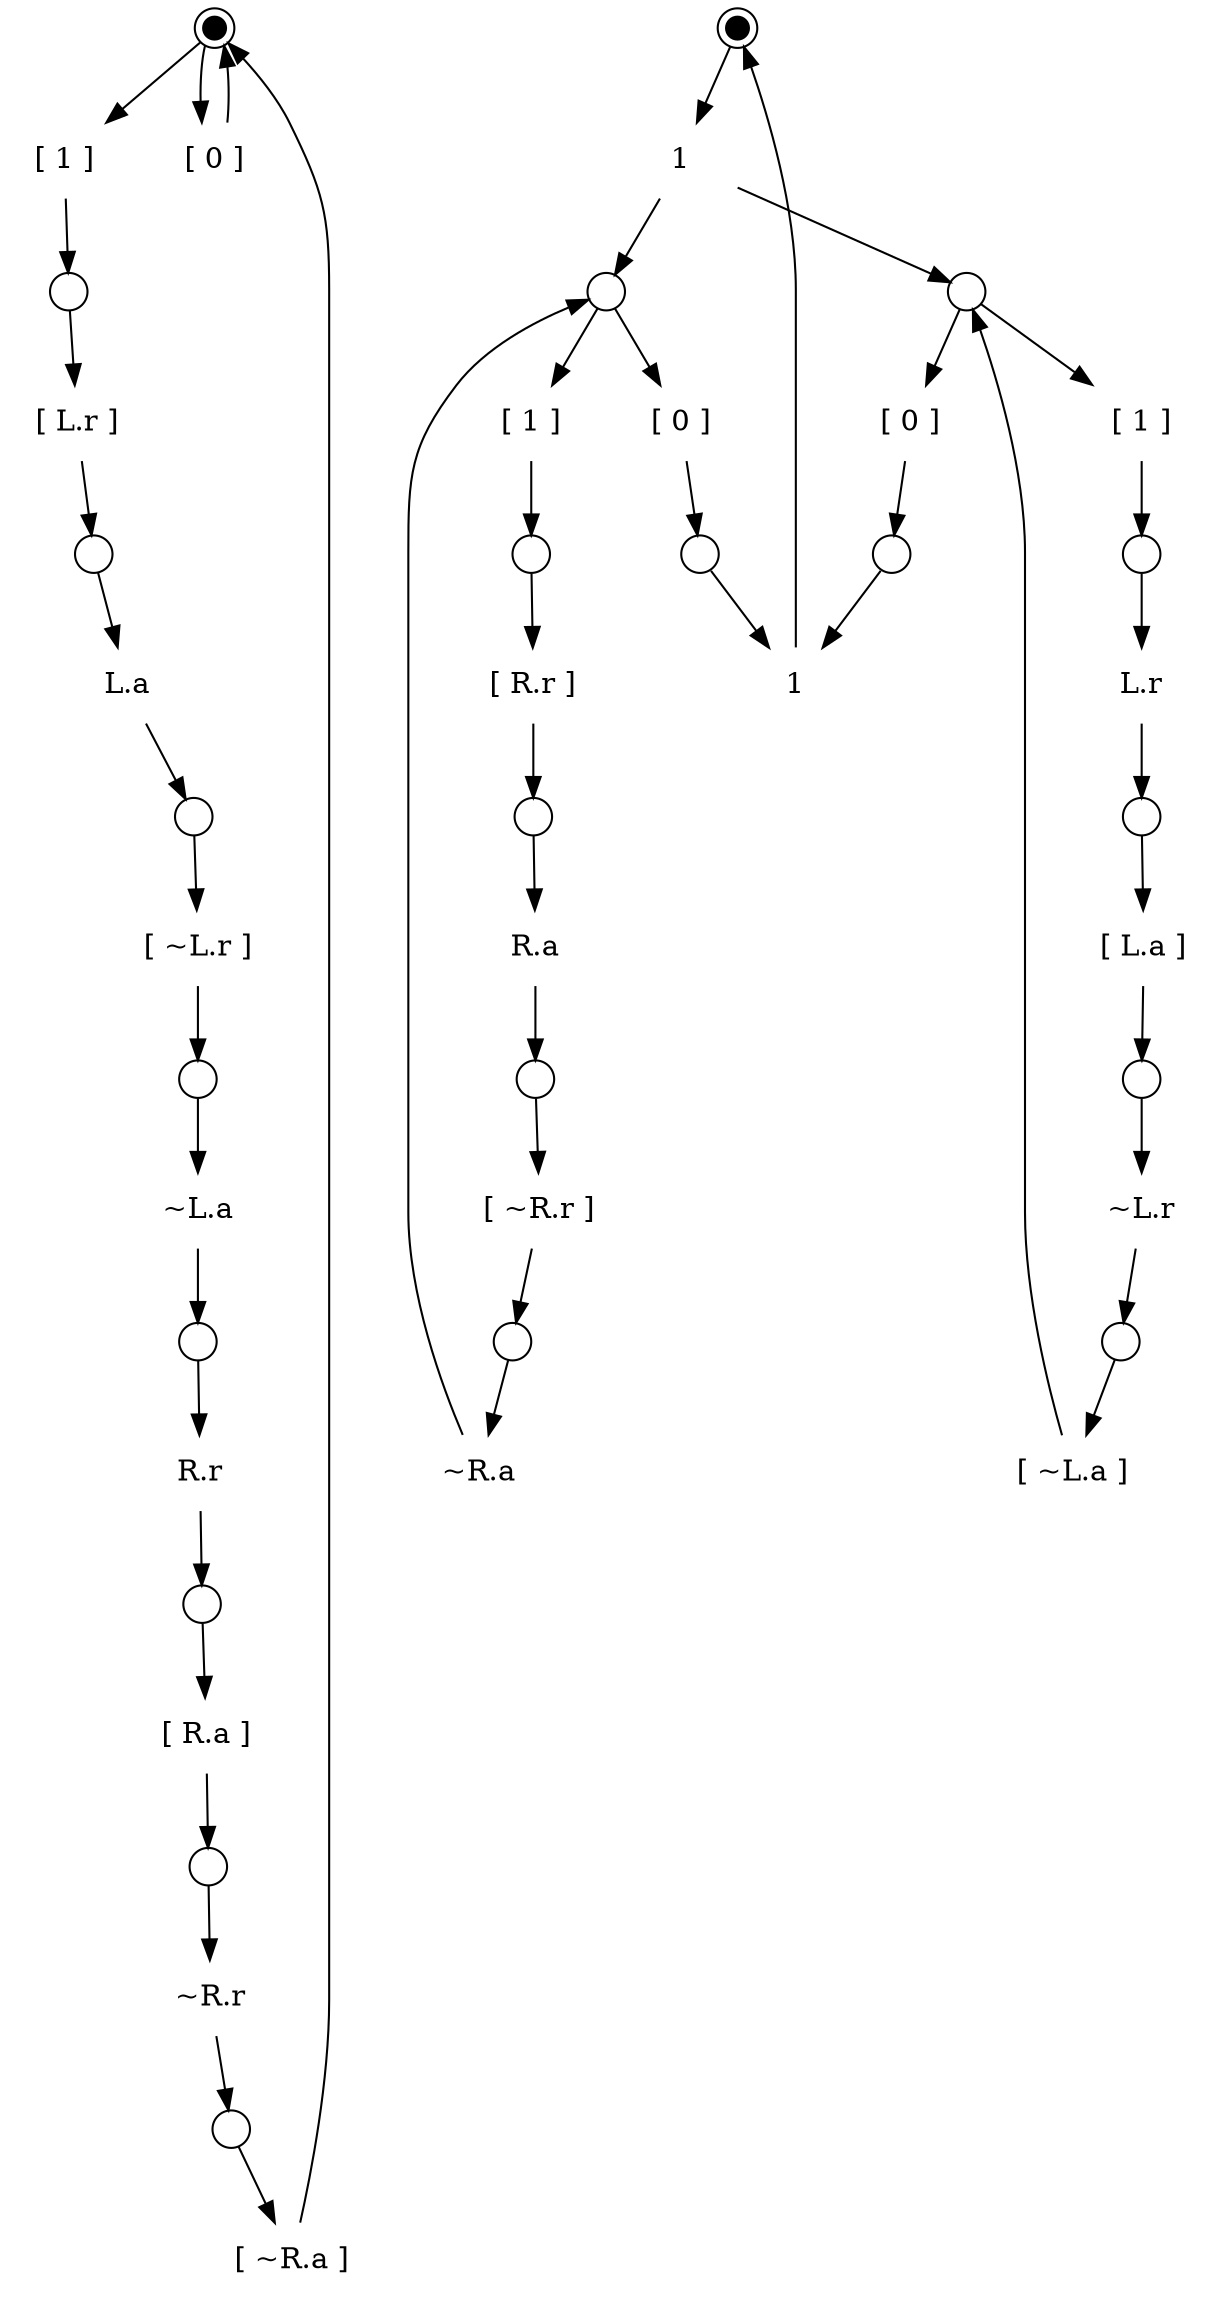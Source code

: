 digraph model
{
	subgraph fifo0b
	{
		graph["label"="" "variables"="L.r,L.a,R.r,R.a" "type"="local" "elaborate"="true" "reset"="~L.r&~L.a&~R.r&~R.a"];
		S0["shape"="circle" "width"="0.15" "peripheries"="2" "style"="filled" "fillcolor"="#000000" "label"=""];
		T0["shape"="plaintext" "label"="[ 1 ]"];
		S0->T0;
		S1["shape"="circle" "width"="0.25" "label"=""];
		T0->S1;
		T1["shape"="plaintext" "label"="[ L.r ]"];
		S1->T1;
		S2["shape"="circle" "width"="0.25" "label"=""];
		T1->S2;
		T2["shape"="plaintext" "label"="L.a"];
		S2->T2;
		S3["shape"="circle" "width"="0.25" "label"=""];
		T2->S3;
		T3["shape"="plaintext" "label"="[ ~L.r ]"];
		S3->T3;
		S4["shape"="circle" "width"="0.25" "label"=""];
		T3->S4;
		T4["shape"="plaintext" "label"="~L.a"];
		S4->T4;
		S5["shape"="circle" "width"="0.25" "label"=""];
		T4->S5;
		T5["shape"="plaintext" "label"="R.r"];
		S5->T5;
		S6["shape"="circle" "width"="0.25" "label"=""];
		T5->S6;
		T6["shape"="plaintext" "label"="[ R.a ]"];
		S6->T6;
		S7["shape"="circle" "width"="0.25" "label"=""];
		T6->S7;
		T7["shape"="plaintext" "label"="~R.r"];
		S7->T7;
		S8["shape"="circle" "width"="0.25" "label"=""];
		T7->S8;
		T8["shape"="plaintext" "label"="[ ~R.a ]"];
		S8->T8;
		T8->S0;
		T9["shape"="plaintext" "label"="[ 0 ]"];
		S0->T9;
		T9->S0;
	}
	subgraph environment
	{
		graph["label"="" "variables"="L.r,L.a,R.r,R.a" "type"="remote" "elaborate"="false" "reset"="~L.r&~L.a&~R.r&~R.a"];
		S9["shape"="circle" "width"="0.15" "peripheries"="2" "style"="filled" "fillcolor"="#000000" "label"=""];
		T10["shape"="plaintext" "label"="1"];
		S9->T10;
		S10["shape"="circle" "width"="0.25" "label"=""];
		T10->S10;
		T11["shape"="plaintext" "label"="[ 1 ]"];
		S10->T11;
		S11["shape"="circle" "width"="0.25" "label"=""];
		T11->S11;
		T12["shape"="plaintext" "label"="L.r"];
		S11->T12;
		S12["shape"="circle" "width"="0.25" "label"=""];
		T12->S12;
		T13["shape"="plaintext" "label"="[ L.a ]"];
		S12->T13;
		S13["shape"="circle" "width"="0.25" "label"=""];
		T13->S13;
		T14["shape"="plaintext" "label"="~L.r"];
		S13->T14;
		S14["shape"="circle" "width"="0.25" "label"=""];
		T14->S14;
		T15["shape"="plaintext" "label"="[ ~L.a ]"];
		S14->T15;
		T15->S10;
		T16["shape"="plaintext" "label"="[ 0 ]"];
		S10->T16;
		S15["shape"="circle" "width"="0.25" "label"=""];
		T16->S15;
		S16["shape"="circle" "width"="0.25" "label"=""];
		T10->S16;
		T17["shape"="plaintext" "label"="[ 1 ]"];
		S16->T17;
		S17["shape"="circle" "width"="0.25" "label"=""];
		T17->S17;
		T18["shape"="plaintext" "label"="[ R.r ]"];
		S17->T18;
		S18["shape"="circle" "width"="0.25" "label"=""];
		T18->S18;
		T19["shape"="plaintext" "label"="R.a"];
		S18->T19;
		S19["shape"="circle" "width"="0.25" "label"=""];
		T19->S19;
		T20["shape"="plaintext" "label"="[ ~R.r ]"];
		S19->T20;
		S20["shape"="circle" "width"="0.25" "label"=""];
		T20->S20;
		T21["shape"="plaintext" "label"="~R.a"];
		S20->T21;
		T21->S16;
		T22["shape"="plaintext" "label"="[ 0 ]"];
		S16->T22;
		S21["shape"="circle" "width"="0.25" "label"=""];
		T22->S21;
		T23["shape"="plaintext" "label"="1"];
		S15->T23;
		S21->T23;
		T23->S9;
	}
}
